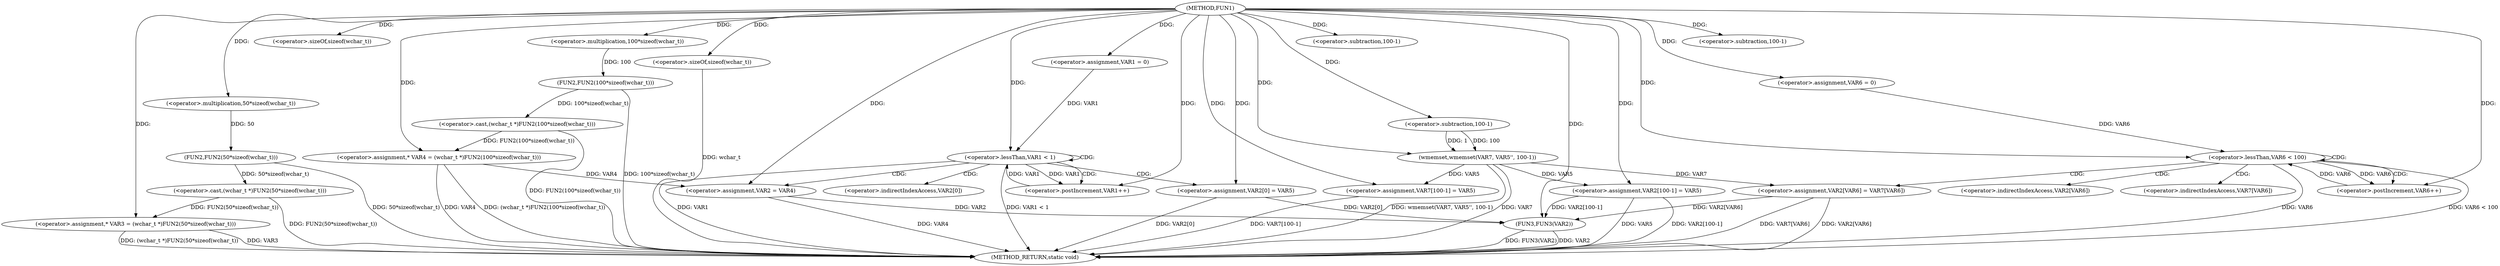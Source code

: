digraph FUN1 {  
"1000100" [label = "(METHOD,FUN1)" ]
"1000184" [label = "(METHOD_RETURN,static void)" ]
"1000105" [label = "(<operator>.assignment,* VAR3 = (wchar_t *)FUN2(50*sizeof(wchar_t)))" ]
"1000107" [label = "(<operator>.cast,(wchar_t *)FUN2(50*sizeof(wchar_t)))" ]
"1000109" [label = "(FUN2,FUN2(50*sizeof(wchar_t)))" ]
"1000110" [label = "(<operator>.multiplication,50*sizeof(wchar_t))" ]
"1000112" [label = "(<operator>.sizeOf,sizeof(wchar_t))" ]
"1000115" [label = "(<operator>.assignment,* VAR4 = (wchar_t *)FUN2(100*sizeof(wchar_t)))" ]
"1000117" [label = "(<operator>.cast,(wchar_t *)FUN2(100*sizeof(wchar_t)))" ]
"1000119" [label = "(FUN2,FUN2(100*sizeof(wchar_t)))" ]
"1000120" [label = "(<operator>.multiplication,100*sizeof(wchar_t))" ]
"1000122" [label = "(<operator>.sizeOf,sizeof(wchar_t))" ]
"1000125" [label = "(<operator>.assignment,VAR1 = 0)" ]
"1000128" [label = "(<operator>.lessThan,VAR1 < 1)" ]
"1000131" [label = "(<operator>.postIncrement,VAR1++)" ]
"1000134" [label = "(<operator>.assignment,VAR2 = VAR4)" ]
"1000137" [label = "(<operator>.assignment,VAR2[0] = VAR5)" ]
"1000145" [label = "(wmemset,wmemset(VAR7, VAR5'', 100-1))" ]
"1000148" [label = "(<operator>.subtraction,100-1)" ]
"1000151" [label = "(<operator>.assignment,VAR7[100-1] = VAR5)" ]
"1000154" [label = "(<operator>.subtraction,100-1)" ]
"1000159" [label = "(<operator>.assignment,VAR6 = 0)" ]
"1000162" [label = "(<operator>.lessThan,VAR6 < 100)" ]
"1000165" [label = "(<operator>.postIncrement,VAR6++)" ]
"1000168" [label = "(<operator>.assignment,VAR2[VAR6] = VAR7[VAR6])" ]
"1000175" [label = "(<operator>.assignment,VAR2[100-1] = VAR5)" ]
"1000178" [label = "(<operator>.subtraction,100-1)" ]
"1000182" [label = "(FUN3,FUN3(VAR2))" ]
"1000138" [label = "(<operator>.indirectIndexAccess,VAR2[0])" ]
"1000169" [label = "(<operator>.indirectIndexAccess,VAR2[VAR6])" ]
"1000172" [label = "(<operator>.indirectIndexAccess,VAR7[VAR6])" ]
  "1000168" -> "1000184"  [ label = "DDG: VAR7[VAR6]"] 
  "1000168" -> "1000184"  [ label = "DDG: VAR2[VAR6]"] 
  "1000122" -> "1000184"  [ label = "DDG: wchar_t"] 
  "1000151" -> "1000184"  [ label = "DDG: VAR7[100-1]"] 
  "1000175" -> "1000184"  [ label = "DDG: VAR5"] 
  "1000175" -> "1000184"  [ label = "DDG: VAR2[100-1]"] 
  "1000117" -> "1000184"  [ label = "DDG: FUN2(100*sizeof(wchar_t))"] 
  "1000182" -> "1000184"  [ label = "DDG: FUN3(VAR2)"] 
  "1000115" -> "1000184"  [ label = "DDG: (wchar_t *)FUN2(100*sizeof(wchar_t))"] 
  "1000105" -> "1000184"  [ label = "DDG: (wchar_t *)FUN2(50*sizeof(wchar_t))"] 
  "1000128" -> "1000184"  [ label = "DDG: VAR1"] 
  "1000109" -> "1000184"  [ label = "DDG: 50*sizeof(wchar_t)"] 
  "1000119" -> "1000184"  [ label = "DDG: 100*sizeof(wchar_t)"] 
  "1000134" -> "1000184"  [ label = "DDG: VAR4"] 
  "1000145" -> "1000184"  [ label = "DDG: wmemset(VAR7, VAR5'', 100-1)"] 
  "1000128" -> "1000184"  [ label = "DDG: VAR1 < 1"] 
  "1000137" -> "1000184"  [ label = "DDG: VAR2[0]"] 
  "1000162" -> "1000184"  [ label = "DDG: VAR6"] 
  "1000162" -> "1000184"  [ label = "DDG: VAR6 < 100"] 
  "1000145" -> "1000184"  [ label = "DDG: VAR7"] 
  "1000115" -> "1000184"  [ label = "DDG: VAR4"] 
  "1000182" -> "1000184"  [ label = "DDG: VAR2"] 
  "1000105" -> "1000184"  [ label = "DDG: VAR3"] 
  "1000107" -> "1000184"  [ label = "DDG: FUN2(50*sizeof(wchar_t))"] 
  "1000107" -> "1000105"  [ label = "DDG: FUN2(50*sizeof(wchar_t))"] 
  "1000100" -> "1000105"  [ label = "DDG: "] 
  "1000109" -> "1000107"  [ label = "DDG: 50*sizeof(wchar_t)"] 
  "1000110" -> "1000109"  [ label = "DDG: 50"] 
  "1000100" -> "1000110"  [ label = "DDG: "] 
  "1000100" -> "1000112"  [ label = "DDG: "] 
  "1000117" -> "1000115"  [ label = "DDG: FUN2(100*sizeof(wchar_t))"] 
  "1000100" -> "1000115"  [ label = "DDG: "] 
  "1000119" -> "1000117"  [ label = "DDG: 100*sizeof(wchar_t)"] 
  "1000120" -> "1000119"  [ label = "DDG: 100"] 
  "1000100" -> "1000120"  [ label = "DDG: "] 
  "1000100" -> "1000122"  [ label = "DDG: "] 
  "1000100" -> "1000125"  [ label = "DDG: "] 
  "1000125" -> "1000128"  [ label = "DDG: VAR1"] 
  "1000131" -> "1000128"  [ label = "DDG: VAR1"] 
  "1000100" -> "1000128"  [ label = "DDG: "] 
  "1000128" -> "1000131"  [ label = "DDG: VAR1"] 
  "1000100" -> "1000131"  [ label = "DDG: "] 
  "1000115" -> "1000134"  [ label = "DDG: VAR4"] 
  "1000100" -> "1000134"  [ label = "DDG: "] 
  "1000100" -> "1000137"  [ label = "DDG: "] 
  "1000100" -> "1000145"  [ label = "DDG: "] 
  "1000148" -> "1000145"  [ label = "DDG: 100"] 
  "1000148" -> "1000145"  [ label = "DDG: 1"] 
  "1000100" -> "1000148"  [ label = "DDG: "] 
  "1000145" -> "1000151"  [ label = "DDG: VAR5"] 
  "1000100" -> "1000151"  [ label = "DDG: "] 
  "1000100" -> "1000154"  [ label = "DDG: "] 
  "1000100" -> "1000159"  [ label = "DDG: "] 
  "1000159" -> "1000162"  [ label = "DDG: VAR6"] 
  "1000165" -> "1000162"  [ label = "DDG: VAR6"] 
  "1000100" -> "1000162"  [ label = "DDG: "] 
  "1000162" -> "1000165"  [ label = "DDG: VAR6"] 
  "1000100" -> "1000165"  [ label = "DDG: "] 
  "1000145" -> "1000168"  [ label = "DDG: VAR7"] 
  "1000100" -> "1000175"  [ label = "DDG: "] 
  "1000145" -> "1000175"  [ label = "DDG: VAR5"] 
  "1000100" -> "1000178"  [ label = "DDG: "] 
  "1000168" -> "1000182"  [ label = "DDG: VAR2[VAR6]"] 
  "1000175" -> "1000182"  [ label = "DDG: VAR2[100-1]"] 
  "1000134" -> "1000182"  [ label = "DDG: VAR2"] 
  "1000137" -> "1000182"  [ label = "DDG: VAR2[0]"] 
  "1000100" -> "1000182"  [ label = "DDG: "] 
  "1000128" -> "1000131"  [ label = "CDG: "] 
  "1000128" -> "1000128"  [ label = "CDG: "] 
  "1000128" -> "1000137"  [ label = "CDG: "] 
  "1000128" -> "1000138"  [ label = "CDG: "] 
  "1000128" -> "1000134"  [ label = "CDG: "] 
  "1000162" -> "1000168"  [ label = "CDG: "] 
  "1000162" -> "1000162"  [ label = "CDG: "] 
  "1000162" -> "1000165"  [ label = "CDG: "] 
  "1000162" -> "1000172"  [ label = "CDG: "] 
  "1000162" -> "1000169"  [ label = "CDG: "] 
}
